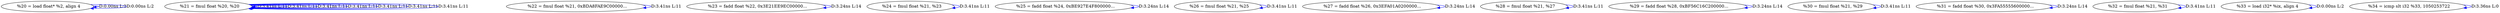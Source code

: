 digraph {
Node0x2c75b50[label="  %20 = load float* %2, align 4"];
Node0x2c75b50 -> Node0x2c75b50[label="D:0.00ns L:2",color=blue];
Node0x2c75b50 -> Node0x2c75b50[label="D:0.00ns L:2",color=blue];
Node0x2c75c30[label="  %21 = fmul float %20, %20"];
Node0x2c75c30 -> Node0x2c75c30[label="D:3.41ns L:11",color=blue];
Node0x2c75c30 -> Node0x2c75c30[label="D:3.41ns L:11",color=blue];
Node0x2c75c30 -> Node0x2c75c30[label="D:3.41ns L:11",color=blue];
Node0x2c75c30 -> Node0x2c75c30[label="D:3.41ns L:11",color=blue];
Node0x2c75c30 -> Node0x2c75c30[label="D:3.41ns L:11",color=blue];
Node0x2c75c30 -> Node0x2c75c30[label="D:3.41ns L:11",color=blue];
Node0x2c75c30 -> Node0x2c75c30[label="D:3.41ns L:11",color=blue];
Node0x2c75df0[label="  %22 = fmul float %21, 0xBDA8FAE9C00000..."];
Node0x2c75df0 -> Node0x2c75df0[label="D:3.41ns L:11",color=blue];
Node0x2c75ed0[label="  %23 = fadd float %22, 0x3E21EE9EC00000..."];
Node0x2c75ed0 -> Node0x2c75ed0[label="D:3.24ns L:14",color=blue];
Node0x2c75fb0[label="  %24 = fmul float %21, %23"];
Node0x2c75fb0 -> Node0x2c75fb0[label="D:3.41ns L:11",color=blue];
Node0x2c76090[label="  %25 = fadd float %24, 0xBE927E4F800000..."];
Node0x2c76090 -> Node0x2c76090[label="D:3.24ns L:14",color=blue];
Node0x2c76170[label="  %26 = fmul float %21, %25"];
Node0x2c76170 -> Node0x2c76170[label="D:3.41ns L:11",color=blue];
Node0x2c76250[label="  %27 = fadd float %26, 0x3EFA01A0200000..."];
Node0x2c76250 -> Node0x2c76250[label="D:3.24ns L:14",color=blue];
Node0x2c76330[label="  %28 = fmul float %21, %27"];
Node0x2c76330 -> Node0x2c76330[label="D:3.41ns L:11",color=blue];
Node0x2c76410[label="  %29 = fadd float %28, 0xBF56C16C200000..."];
Node0x2c76410 -> Node0x2c76410[label="D:3.24ns L:14",color=blue];
Node0x2c764f0[label="  %30 = fmul float %21, %29"];
Node0x2c764f0 -> Node0x2c764f0[label="D:3.41ns L:11",color=blue];
Node0x2c765d0[label="  %31 = fadd float %30, 0x3FA55555600000..."];
Node0x2c765d0 -> Node0x2c765d0[label="D:3.24ns L:14",color=blue];
Node0x2c766b0[label="  %32 = fmul float %21, %31"];
Node0x2c766b0 -> Node0x2c766b0[label="D:3.41ns L:11",color=blue];
Node0x2c76870[label="  %33 = load i32* %ix, align 4"];
Node0x2c76870 -> Node0x2c76870[label="D:0.00ns L:2",color=blue];
Node0x2c76950[label="  %34 = icmp slt i32 %33, 1050253722"];
Node0x2c76950 -> Node0x2c76950[label="D:3.36ns L:0",color=blue];
}
